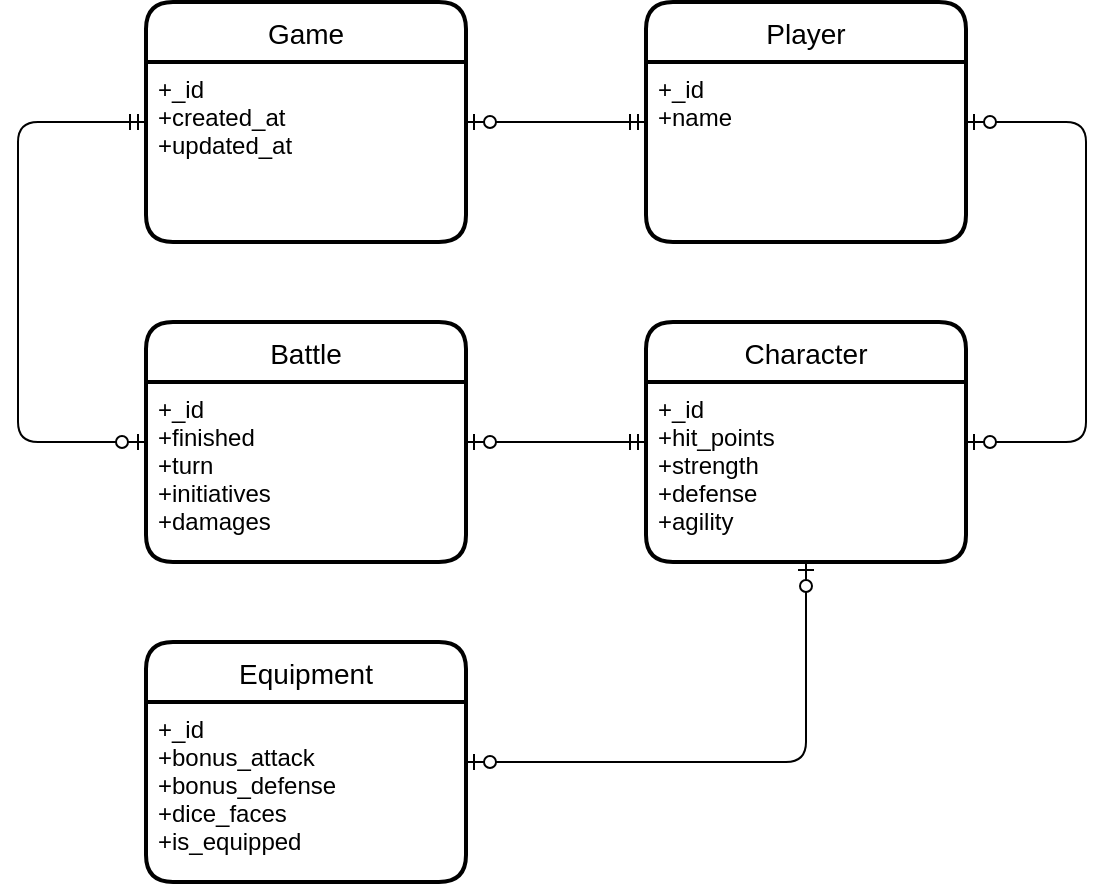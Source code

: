 <mxfile version="13.5.1" type="github" pages="2">
  <diagram id="QUwYEdzhh4WQ27PpGiZF" name="ERD">
    <mxGraphModel dx="1021" dy="529" grid="1" gridSize="10" guides="1" tooltips="1" connect="1" arrows="1" fold="1" page="1" pageScale="1" pageWidth="827" pageHeight="1169" math="0" shadow="0">
      <root>
        <mxCell id="0" />
        <mxCell id="1" parent="0" />
        <mxCell id="5qfmmoKCg5gF3HDl1x36-36" value="" style="edgeStyle=orthogonalEdgeStyle;fontSize=12;html=1;endArrow=ERzeroToOne;startArrow=ERmandOne;" edge="1" parent="1" source="5qfmmoKCg5gF3HDl1x36-28" target="5qfmmoKCg5gF3HDl1x36-26">
          <mxGeometry width="100" height="100" relative="1" as="geometry">
            <mxPoint x="-46" y="270" as="sourcePoint" />
            <mxPoint x="54" y="170" as="targetPoint" />
          </mxGeometry>
        </mxCell>
        <mxCell id="5qfmmoKCg5gF3HDl1x36-37" value="" style="edgeStyle=orthogonalEdgeStyle;fontSize=12;html=1;endArrow=ERzeroToOne;startArrow=ERmandOne;endFill=1;" edge="1" parent="1" source="5qfmmoKCg5gF3HDl1x36-26" target="5qfmmoKCg5gF3HDl1x36-32">
          <mxGeometry width="100" height="100" relative="1" as="geometry">
            <mxPoint x="70" y="190" as="sourcePoint" />
            <mxPoint x="74" y="190" as="targetPoint" />
            <Array as="points">
              <mxPoint x="150" y="110" />
              <mxPoint x="150" y="270" />
            </Array>
          </mxGeometry>
        </mxCell>
        <mxCell id="5qfmmoKCg5gF3HDl1x36-39" value="" style="edgeStyle=orthogonalEdgeStyle;fontSize=12;html=1;endArrow=ERzeroToOne;startArrow=ERzeroToOne;startFill=1;" edge="1" parent="1" source="5qfmmoKCg5gF3HDl1x36-28" target="5qfmmoKCg5gF3HDl1x36-30">
          <mxGeometry width="100" height="100" relative="1" as="geometry">
            <mxPoint x="24.0" y="410" as="sourcePoint" />
            <mxPoint x="124" y="310" as="targetPoint" />
            <Array as="points">
              <mxPoint x="684" y="110" />
              <mxPoint x="684" y="270" />
            </Array>
          </mxGeometry>
        </mxCell>
        <mxCell id="5qfmmoKCg5gF3HDl1x36-40" value="" style="edgeStyle=orthogonalEdgeStyle;fontSize=12;html=1;endArrow=ERzeroToOne;startArrow=ERmandOne;" edge="1" parent="1" source="5qfmmoKCg5gF3HDl1x36-30" target="5qfmmoKCg5gF3HDl1x36-32">
          <mxGeometry width="100" height="100" relative="1" as="geometry">
            <mxPoint x="144" y="360" as="sourcePoint" />
            <mxPoint x="244" y="260" as="targetPoint" />
          </mxGeometry>
        </mxCell>
        <mxCell id="5qfmmoKCg5gF3HDl1x36-42" value="" style="edgeStyle=orthogonalEdgeStyle;fontSize=12;html=1;endArrow=ERzeroToOne;startArrow=ERzeroToOne;startFill=1;" edge="1" parent="1" source="5qfmmoKCg5gF3HDl1x36-30" target="5qfmmoKCg5gF3HDl1x36-34">
          <mxGeometry width="100" height="100" relative="1" as="geometry">
            <mxPoint x="504" y="510" as="sourcePoint" />
            <mxPoint x="634" y="420" as="targetPoint" />
            <Array as="points">
              <mxPoint x="544" y="430" />
            </Array>
          </mxGeometry>
        </mxCell>
        <mxCell id="5qfmmoKCg5gF3HDl1x36-26" value="Game" style="swimlane;childLayout=stackLayout;horizontal=1;startSize=30;horizontalStack=0;rounded=1;fontSize=14;fontStyle=0;strokeWidth=2;resizeParent=0;resizeLast=1;shadow=0;dashed=0;align=center;" vertex="1" parent="1">
          <mxGeometry x="214" y="50" width="160" height="120" as="geometry" />
        </mxCell>
        <mxCell id="5qfmmoKCg5gF3HDl1x36-27" value="+_id&#xa;+created_at&#xa;+updated_at" style="align=left;strokeColor=none;fillColor=none;spacingLeft=4;fontSize=12;verticalAlign=top;resizable=0;rotatable=0;part=1;" vertex="1" parent="5qfmmoKCg5gF3HDl1x36-26">
          <mxGeometry y="30" width="160" height="90" as="geometry" />
        </mxCell>
        <mxCell id="5qfmmoKCg5gF3HDl1x36-28" value="Player" style="swimlane;childLayout=stackLayout;horizontal=1;startSize=30;horizontalStack=0;rounded=1;fontSize=14;fontStyle=0;strokeWidth=2;resizeParent=0;resizeLast=1;shadow=0;dashed=0;align=center;" vertex="1" parent="1">
          <mxGeometry x="464" y="50" width="160" height="120" as="geometry" />
        </mxCell>
        <mxCell id="5qfmmoKCg5gF3HDl1x36-29" value="+_id&#xa;+name" style="align=left;strokeColor=none;fillColor=none;spacingLeft=4;fontSize=12;verticalAlign=top;resizable=0;rotatable=0;part=1;" vertex="1" parent="5qfmmoKCg5gF3HDl1x36-28">
          <mxGeometry y="30" width="160" height="90" as="geometry" />
        </mxCell>
        <mxCell id="5qfmmoKCg5gF3HDl1x36-30" value="Character" style="swimlane;childLayout=stackLayout;horizontal=1;startSize=30;horizontalStack=0;rounded=1;fontSize=14;fontStyle=0;strokeWidth=2;resizeParent=0;resizeLast=1;shadow=0;dashed=0;align=center;" vertex="1" parent="1">
          <mxGeometry x="464" y="210" width="160" height="120" as="geometry" />
        </mxCell>
        <mxCell id="5qfmmoKCg5gF3HDl1x36-31" value="+_id&#xa;+hit_points&#xa;+strength&#xa;+defense&#xa;+agility" style="align=left;strokeColor=none;fillColor=none;spacingLeft=4;fontSize=12;verticalAlign=top;resizable=0;rotatable=0;part=1;" vertex="1" parent="5qfmmoKCg5gF3HDl1x36-30">
          <mxGeometry y="30" width="160" height="90" as="geometry" />
        </mxCell>
        <mxCell id="5qfmmoKCg5gF3HDl1x36-32" value="Battle" style="swimlane;childLayout=stackLayout;horizontal=1;startSize=30;horizontalStack=0;rounded=1;fontSize=14;fontStyle=0;strokeWidth=2;resizeParent=0;resizeLast=1;shadow=0;dashed=0;align=center;" vertex="1" parent="1">
          <mxGeometry x="214" y="210" width="160" height="120" as="geometry" />
        </mxCell>
        <mxCell id="5qfmmoKCg5gF3HDl1x36-33" value="+_id&#xa;+finished&#xa;+turn&#xa;+initiatives&#xa;+damages" style="align=left;strokeColor=none;fillColor=none;spacingLeft=4;fontSize=12;verticalAlign=top;resizable=0;rotatable=0;part=1;" vertex="1" parent="5qfmmoKCg5gF3HDl1x36-32">
          <mxGeometry y="30" width="160" height="90" as="geometry" />
        </mxCell>
        <mxCell id="5qfmmoKCg5gF3HDl1x36-34" value="Equipment" style="swimlane;childLayout=stackLayout;horizontal=1;startSize=30;horizontalStack=0;rounded=1;fontSize=14;fontStyle=0;strokeWidth=2;resizeParent=0;resizeLast=1;shadow=0;dashed=0;align=center;" vertex="1" parent="1">
          <mxGeometry x="214" y="370" width="160" height="120" as="geometry" />
        </mxCell>
        <mxCell id="5qfmmoKCg5gF3HDl1x36-35" value="+_id&#xa;+bonus_attack&#xa;+bonus_defense&#xa;+dice_faces&#xa;+is_equipped" style="align=left;strokeColor=none;fillColor=none;spacingLeft=4;fontSize=12;verticalAlign=top;resizable=0;rotatable=0;part=1;" vertex="1" parent="5qfmmoKCg5gF3HDl1x36-34">
          <mxGeometry y="30" width="160" height="90" as="geometry" />
        </mxCell>
      </root>
    </mxGraphModel>
  </diagram>
  <diagram id="wlv48fsyCahMGWaBArmx" name="Page-2">
    <mxGraphModel dx="868" dy="450" grid="1" gridSize="10" guides="1" tooltips="1" connect="1" arrows="1" fold="1" page="1" pageScale="1" pageWidth="827" pageHeight="1169" math="0" shadow="0">
      <root>
        <mxCell id="_x80eorYC4rf50iY-SWX-0" />
        <mxCell id="_x80eorYC4rf50iY-SWX-1" parent="_x80eorYC4rf50iY-SWX-0" />
      </root>
    </mxGraphModel>
  </diagram>
</mxfile>
